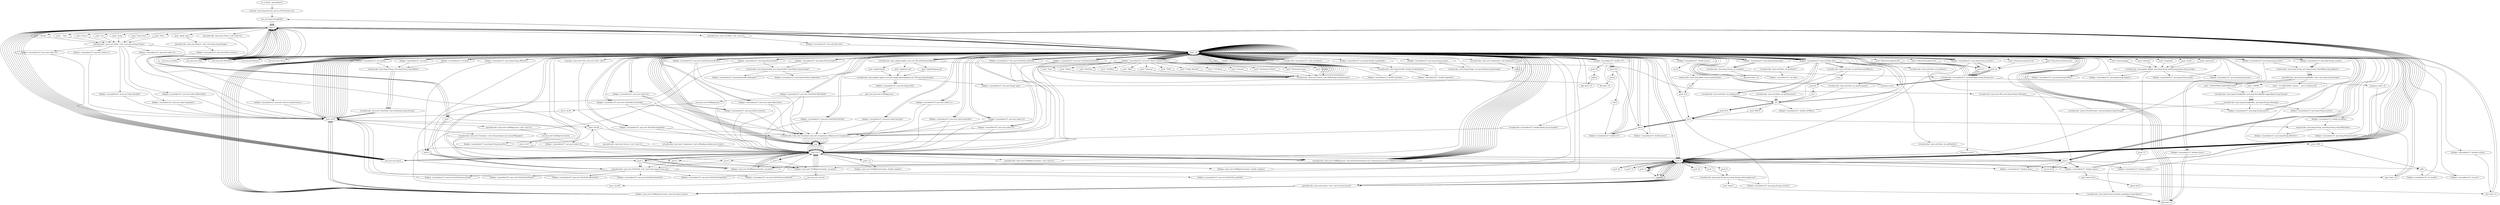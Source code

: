 digraph "" {
    "r0 := @this: moondata127"
    "staticget <java.lang.System: java.io.PrintStream out>"
    "r0 := @this: moondata127"->"staticget <java.lang.System: java.io.PrintStream out>";
    "new java.lang.StringBuffer"
    "staticget <java.lang.System: java.io.PrintStream out>"->"new java.lang.StringBuffer";
    "dup1.r"
    "new java.lang.StringBuffer"->"dup1.r";
    "load.r r0"
    "dup1.r"->"load.r r0";
    "fieldget <moondata127: java.lang.String versStr>"
    "load.r r0"->"fieldget <moondata127: java.lang.String versStr>";
    "staticinvoke <java.lang.String: java.lang.String valueOf(java.lang.Object)>"
    "fieldget <moondata127: java.lang.String versStr>"->"staticinvoke <java.lang.String: java.lang.String valueOf(java.lang.Object)>";
    "specialinvoke <java.lang.StringBuffer: void <init>(java.lang.String)>"
    "staticinvoke <java.lang.String: java.lang.String valueOf(java.lang.Object)>"->"specialinvoke <java.lang.StringBuffer: void <init>(java.lang.String)>";
    "push \"  (c) 2004-2009 J. Giesen  -  www. GeoAstro.de\""
    "specialinvoke <java.lang.StringBuffer: void <init>(java.lang.String)>"->"push \"  (c) 2004-2009 J. Giesen  -  www. GeoAstro.de\"";
    "virtualinvoke <java.lang.StringBuffer: java.lang.StringBuffer append(java.lang.String)>"
    "push \"  (c) 2004-2009 J. Giesen  -  www. GeoAstro.de\""->"virtualinvoke <java.lang.StringBuffer: java.lang.StringBuffer append(java.lang.String)>";
    "virtualinvoke <java.lang.StringBuffer: java.lang.String toString()>"
    "virtualinvoke <java.lang.StringBuffer: java.lang.StringBuffer append(java.lang.String)>"->"virtualinvoke <java.lang.StringBuffer: java.lang.String toString()>";
    "virtualinvoke <java.io.PrintStream: void println(java.lang.String)>"
    "virtualinvoke <java.lang.StringBuffer: java.lang.String toString()>"->"virtualinvoke <java.io.PrintStream: void println(java.lang.String)>";
    "virtualinvoke <java.io.PrintStream: void println(java.lang.String)>"->"load.r r0";
    "load.r r0"->"load.r r0";
    "load.r r0"->"load.r r0";
    "virtualinvoke <java.applet.Applet: java.net.URL getDocumentBase()>"
    "load.r r0"->"virtualinvoke <java.applet.Applet: java.net.URL getDocumentBase()>";
    "push \"applet/bigmap.gif\""
    "virtualinvoke <java.applet.Applet: java.net.URL getDocumentBase()>"->"push \"applet/bigmap.gif\"";
    "virtualinvoke <java.applet.Applet: java.awt.Image getImage(java.net.URL,java.lang.String)>"
    "push \"applet/bigmap.gif\""->"virtualinvoke <java.applet.Applet: java.awt.Image getImage(java.net.URL,java.lang.String)>";
    "fieldput <moondata127: java.awt.Image map>"
    "virtualinvoke <java.applet.Applet: java.awt.Image getImage(java.net.URL,java.lang.String)>"->"fieldput <moondata127: java.awt.Image map>";
    "fieldput <moondata127: java.awt.Image map>"->"load.r r0";
    "push \"horizonimage\""
    "load.r r0"->"push \"horizonimage\"";
    "virtualinvoke <java.applet.Applet: java.lang.String getParameter(java.lang.String)>"
    "push \"horizonimage\""->"virtualinvoke <java.applet.Applet: java.lang.String getParameter(java.lang.String)>";
    "push \"0\""
    "virtualinvoke <java.applet.Applet: java.lang.String getParameter(java.lang.String)>"->"push \"0\"";
    "virtualinvoke <java.lang.String: boolean equals(java.lang.Object)>"
    "push \"0\""->"virtualinvoke <java.lang.String: boolean equals(java.lang.Object)>";
    "ifeq load.r r0"
    "virtualinvoke <java.lang.String: boolean equals(java.lang.Object)>"->"ifeq load.r r0";
    "ifeq load.r r0"->"load.r r0";
    "load.r r0"->"load.r r0";
    "load.r r0"->"load.r r0";
    "load.r r0"->"virtualinvoke <java.applet.Applet: java.net.URL getDocumentBase()>";
    "push \"applet/a0.gif\""
    "virtualinvoke <java.applet.Applet: java.net.URL getDocumentBase()>"->"push \"applet/a0.gif\"";
    "push \"applet/a0.gif\""->"virtualinvoke <java.applet.Applet: java.awt.Image getImage(java.net.URL,java.lang.String)>";
    "fieldput <moondata127: java.awt.Image bild>"
    "virtualinvoke <java.applet.Applet: java.awt.Image getImage(java.net.URL,java.lang.String)>"->"fieldput <moondata127: java.awt.Image bild>";
    "goto new java.awt.GridBagLayout"
    "fieldput <moondata127: java.awt.Image bild>"->"goto new java.awt.GridBagLayout";
    "new java.awt.GridBagLayout"
    "goto new java.awt.GridBagLayout"->"new java.awt.GridBagLayout";
    "store.r $r16"
    "new java.awt.GridBagLayout"->"store.r $r16";
    "load.r $r16"
    "store.r $r16"->"load.r $r16";
    "specialinvoke <java.awt.GridBagLayout: void <init>()>"
    "load.r $r16"->"specialinvoke <java.awt.GridBagLayout: void <init>()>";
    "new java.awt.GridBagConstraints"
    "specialinvoke <java.awt.GridBagLayout: void <init>()>"->"new java.awt.GridBagConstraints";
    "store.r $r17"
    "new java.awt.GridBagConstraints"->"store.r $r17";
    "load.r $r17"
    "store.r $r17"->"load.r $r17";
    "specialinvoke <java.awt.GridBagConstraints: void <init>()>"
    "load.r $r17"->"specialinvoke <java.awt.GridBagConstraints: void <init>()>";
    "specialinvoke <java.awt.GridBagConstraints: void <init>()>"->"load.r r0";
    "load.r r0"->"load.r $r16";
    "virtualinvoke <java.awt.Container: void setLayout(java.awt.LayoutManager)>"
    "load.r $r16"->"virtualinvoke <java.awt.Container: void setLayout(java.awt.LayoutManager)>";
    "virtualinvoke <java.awt.Container: void setLayout(java.awt.LayoutManager)>"->"load.r $r17";
    "push 1.0"
    "load.r $r17"->"push 1.0";
    "fieldput <java.awt.GridBagConstraints: double weightx>"
    "push 1.0"->"fieldput <java.awt.GridBagConstraints: double weightx>";
    "fieldput <java.awt.GridBagConstraints: double weightx>"->"load.r $r17";
    "load.r $r17"->"push 1.0";
    "fieldput <java.awt.GridBagConstraints: double weighty>"
    "push 1.0"->"fieldput <java.awt.GridBagConstraints: double weighty>";
    "fieldput <java.awt.GridBagConstraints: double weighty>"->"load.r r0";
    "load.r r0"->"load.r r0";
    "load.r r0"->"virtualinvoke <java.applet.Applet: java.net.URL getDocumentBase()>";
    "virtualinvoke <java.net.URL: java.lang.String toString()>"
    "virtualinvoke <java.applet.Applet: java.net.URL getDocumentBase()>"->"virtualinvoke <java.net.URL: java.lang.String toString()>";
    "fieldput <moondata127: java.lang.String myStr>"
    "virtualinvoke <java.net.URL: java.lang.String toString()>"->"fieldput <moondata127: java.lang.String myStr>";
    "fieldput <moondata127: java.lang.String myStr>"->"load.r r0";
    "load.r r0"->"new java.lang.StringBuffer";
    "new java.lang.StringBuffer"->"dup1.r";
    "dup1.r"->"load.r r0";
    "fieldget <moondata127: java.lang.String myStr>"
    "load.r r0"->"fieldget <moondata127: java.lang.String myStr>";
    "fieldget <moondata127: java.lang.String myStr>"->"staticinvoke <java.lang.String: java.lang.String valueOf(java.lang.Object)>";
    "staticinvoke <java.lang.String: java.lang.String valueOf(java.lang.Object)>"->"specialinvoke <java.lang.StringBuffer: void <init>(java.lang.String)>";
    "push \"1234567890123456789012345\""
    "specialinvoke <java.lang.StringBuffer: void <init>(java.lang.String)>"->"push \"1234567890123456789012345\"";
    "push \"1234567890123456789012345\""->"virtualinvoke <java.lang.StringBuffer: java.lang.StringBuffer append(java.lang.String)>";
    "virtualinvoke <java.lang.StringBuffer: java.lang.StringBuffer append(java.lang.String)>"->"virtualinvoke <java.lang.StringBuffer: java.lang.String toString()>";
    "virtualinvoke <java.lang.StringBuffer: java.lang.String toString()>"->"fieldput <moondata127: java.lang.String myStr>";
    "fieldput <moondata127: java.lang.String myStr>"->"load.r r0";
    "load.r r0"->"load.r r0";
    "load.r r0"->"fieldget <moondata127: java.lang.String myStr>";
    "push 0"
    "fieldget <moondata127: java.lang.String myStr>"->"push 0";
    "push 27"
    "push 0"->"push 27";
    "virtualinvoke <java.lang.String: java.lang.String substring(int,int)>"
    "push 27"->"virtualinvoke <java.lang.String: java.lang.String substring(int,int)>";
    "fieldput <moondata127: java.lang.String wwwStr>"
    "virtualinvoke <java.lang.String: java.lang.String substring(int,int)>"->"fieldput <moondata127: java.lang.String wwwStr>";
    "fieldput <moondata127: java.lang.String wwwStr>"->"load.r r0";
    "new java.util.Date"
    "load.r r0"->"new java.util.Date";
    "new java.util.Date"->"dup1.r";
    "specialinvoke <java.util.Date: void <init>()>"
    "dup1.r"->"specialinvoke <java.util.Date: void <init>()>";
    "fieldput <moondata127: java.util.Date dat>"
    "specialinvoke <java.util.Date: void <init>()>"->"fieldput <moondata127: java.util.Date dat>";
    "fieldput <moondata127: java.util.Date dat>"->"load.r r0";
    "load.r r0"->"load.r r0";
    "fieldget <moondata127: java.util.Date dat>"
    "load.r r0"->"fieldget <moondata127: java.util.Date dat>";
    "virtualinvoke <java.util.Date: int getDate()>"
    "fieldget <moondata127: java.util.Date dat>"->"virtualinvoke <java.util.Date: int getDate()>";
    "fieldput <moondata127: int date>"
    "virtualinvoke <java.util.Date: int getDate()>"->"fieldput <moondata127: int date>";
    "fieldput <moondata127: int date>"->"load.r r0";
    "load.r r0"->"load.r r0";
    "load.r r0"->"fieldget <moondata127: java.util.Date dat>";
    "virtualinvoke <java.util.Date: int getMonth()>"
    "fieldget <moondata127: java.util.Date dat>"->"virtualinvoke <java.util.Date: int getMonth()>";
    "push 1"
    "virtualinvoke <java.util.Date: int getMonth()>"->"push 1";
    "add.i"
    "push 1"->"add.i";
    "fieldput <moondata127: int month>"
    "add.i"->"fieldput <moondata127: int month>";
    "fieldput <moondata127: int month>"->"load.r r0";
    "load.r r0"->"load.r r0";
    "load.r r0"->"fieldget <moondata127: java.util.Date dat>";
    "virtualinvoke <java.util.Date: int getYear()>"
    "fieldget <moondata127: java.util.Date dat>"->"virtualinvoke <java.util.Date: int getYear()>";
    "push 1900"
    "virtualinvoke <java.util.Date: int getYear()>"->"push 1900";
    "push 1900"->"add.i";
    "fieldput <moondata127: int year>"
    "add.i"->"fieldput <moondata127: int year>";
    "fieldput <moondata127: int year>"->"load.r r0";
    "load.r r0"->"load.r r0";
    "load.r r0"->"fieldget <moondata127: java.util.Date dat>";
    "virtualinvoke <java.util.Date: int getHours()>"
    "fieldget <moondata127: java.util.Date dat>"->"virtualinvoke <java.util.Date: int getHours()>";
    "i2d"
    "virtualinvoke <java.util.Date: int getHours()>"->"i2d";
    "i2d"->"load.r r0";
    "load.r r0"->"fieldget <moondata127: java.util.Date dat>";
    "virtualinvoke <java.util.Date: int getTimezoneOffset()>"
    "fieldget <moondata127: java.util.Date dat>"->"virtualinvoke <java.util.Date: int getTimezoneOffset()>";
    "virtualinvoke <java.util.Date: int getTimezoneOffset()>"->"i2d";
    "push 60.0"
    "i2d"->"push 60.0";
    "div.d"
    "push 60.0"->"div.d";
    "add.d"
    "div.d"->"add.d";
    "add.d"->"load.r r0";
    "load.r r0"->"fieldget <moondata127: java.util.Date dat>";
    "virtualinvoke <java.util.Date: int getMinutes()>"
    "fieldget <moondata127: java.util.Date dat>"->"virtualinvoke <java.util.Date: int getMinutes()>";
    "virtualinvoke <java.util.Date: int getMinutes()>"->"i2d";
    "i2d"->"push 60.0";
    "push 60.0"->"div.d";
    "div.d"->"add.d";
    "add.d"->"load.r r0";
    "load.r r0"->"fieldget <moondata127: java.util.Date dat>";
    "virtualinvoke <java.util.Date: int getSeconds()>"
    "fieldget <moondata127: java.util.Date dat>"->"virtualinvoke <java.util.Date: int getSeconds()>";
    "virtualinvoke <java.util.Date: int getSeconds()>"->"i2d";
    "push 3600.0"
    "i2d"->"push 3600.0";
    "push 3600.0"->"div.d";
    "div.d"->"add.d";
    "fieldput <moondata127: double UT>"
    "add.d"->"fieldput <moondata127: double UT>";
    "fieldput <moondata127: double UT>"->"load.r r0";
    "load.r r0"->"load.r r0";
    "load.r r0"->"fieldget <moondata127: java.util.Date dat>";
    "fieldget <moondata127: java.util.Date dat>"->"virtualinvoke <java.util.Date: int getTimezoneOffset()>";
    "neg.i"
    "virtualinvoke <java.util.Date: int getTimezoneOffset()>"->"neg.i";
    "push 60"
    "neg.i"->"push 60";
    "div.i"
    "push 60"->"div.i";
    "div.i"->"i2d";
    "fieldput <moondata127: double locOffset>"
    "i2d"->"fieldput <moondata127: double locOffset>";
    "fieldput <moondata127: double locOffset>"->"load.r r0";
    "load.r r0"->"load.r r0";
    "fieldget <moondata127: double locOffset>"
    "load.r r0"->"fieldget <moondata127: double locOffset>";
    "staticinvoke <java.lang.String: java.lang.String valueOf(double)>"
    "fieldget <moondata127: double locOffset>"->"staticinvoke <java.lang.String: java.lang.String valueOf(double)>";
    "fieldput <moondata127: java.lang.String offsetStr>"
    "staticinvoke <java.lang.String: java.lang.String valueOf(double)>"->"fieldput <moondata127: java.lang.String offsetStr>";
    "fieldput <moondata127: java.lang.String offsetStr>"->"load.r r0";
    "load.r r0"->"load.r r0";
    "load.r r0"->"fieldget <moondata127: java.util.Date dat>";
    "fieldget <moondata127: java.util.Date dat>"->"virtualinvoke <java.util.Date: int getHours()>";
    "virtualinvoke <java.util.Date: int getHours()>"->"i2d";
    "i2d"->"load.r r0";
    "load.r r0"->"fieldget <moondata127: java.util.Date dat>";
    "fieldget <moondata127: java.util.Date dat>"->"virtualinvoke <java.util.Date: int getMinutes()>";
    "virtualinvoke <java.util.Date: int getMinutes()>"->"i2d";
    "i2d"->"push 60.0";
    "push 60.0"->"div.d";
    "div.d"->"add.d";
    "fieldput <moondata127: double hours>"
    "add.d"->"fieldput <moondata127: double hours>";
    "fieldput <moondata127: double hours>"->"load.r r0";
    "push 10.0"
    "load.r r0"->"push 10.0";
    "push 10.0"->"load.r r0";
    "fieldget <moondata127: double hours>"
    "load.r r0"->"fieldget <moondata127: double hours>";
    "mul.d"
    "fieldget <moondata127: double hours>"->"mul.d";
    "staticinvoke <java.lang.Math: long round(double)>"
    "mul.d"->"staticinvoke <java.lang.Math: long round(double)>";
    "l2d"
    "staticinvoke <java.lang.Math: long round(double)>"->"l2d";
    "l2d"->"push 10.0";
    "push 10.0"->"div.d";
    "div.d"->"staticinvoke <java.lang.String: java.lang.String valueOf(double)>";
    "fieldput <moondata127: java.lang.String hoursStr>"
    "staticinvoke <java.lang.String: java.lang.String valueOf(double)>"->"fieldput <moondata127: java.lang.String hoursStr>";
    "fieldput <moondata127: java.lang.String hoursStr>"->"load.r r0";
    "load.r r0"->"load.r r0";
    "fieldget <moondata127: int date>"
    "load.r r0"->"fieldget <moondata127: int date>";
    "fieldget <moondata127: int date>"->"load.r r0";
    "fieldget <moondata127: int month>"
    "load.r r0"->"fieldget <moondata127: int month>";
    "fieldget <moondata127: int month>"->"load.r r0";
    "fieldget <moondata127: int year>"
    "load.r r0"->"fieldget <moondata127: int year>";
    "fieldget <moondata127: int year>"->"load.r r0";
    "fieldget <moondata127: double UT>"
    "load.r r0"->"fieldget <moondata127: double UT>";
    "virtualinvoke <moondata127: double JD(int,int,int,double)>"
    "fieldget <moondata127: double UT>"->"virtualinvoke <moondata127: double JD(int,int,int,double)>";
    "pop"
    "virtualinvoke <moondata127: double JD(int,int,int,double)>"->"pop";
    "pop"->"load.r r0";
    "load.r r0"->"fieldget <moondata127: double UT>";
    "push 24.0"
    "fieldget <moondata127: double UT>"->"push 24.0";
    "cmpl.d"
    "push 24.0"->"cmpl.d";
    "ifle load.r r0"
    "cmpl.d"->"ifle load.r r0";
    "ifle load.r r0"->"load.r r0";
    "load.r r0"->"load.r r0";
    "load.r r0"->"fieldget <moondata127: double UT>";
    "fieldget <moondata127: double UT>"->"push 24.0";
    "sub.d"
    "push 24.0"->"sub.d";
    "sub.d"->"fieldput <moondata127: double UT>";
    "fieldput <moondata127: double UT>"->"load.r r0";
    "load.r r0"->"fieldget <moondata127: double UT>";
    "push 0.0"
    "fieldget <moondata127: double UT>"->"push 0.0";
    "cmpg.d"
    "push 0.0"->"cmpg.d";
    "ifge load.r r0"
    "cmpg.d"->"ifge load.r r0";
    "ifge load.r r0"->"load.r r0";
    "load.r r0"->"load.r r0";
    "load.r r0"->"fieldget <moondata127: double UT>";
    "fieldget <moondata127: double UT>"->"push 24.0";
    "push 24.0"->"add.d";
    "add.d"->"fieldput <moondata127: double UT>";
    "fieldput <moondata127: double UT>"->"load.r r0";
    "load.r r0"->"load.r r0";
    "push \"latitude\""
    "load.r r0"->"push \"latitude\"";
    "push \"latitude\""->"virtualinvoke <java.applet.Applet: java.lang.String getParameter(java.lang.String)>";
    "fieldput <moondata127: java.lang.String latStr>"
    "virtualinvoke <java.applet.Applet: java.lang.String getParameter(java.lang.String)>"->"fieldput <moondata127: java.lang.String latStr>";
    "fieldput <moondata127: java.lang.String latStr>"->"load.r r0";
    "load.r r0"->"load.r r0";
    "push \"longitude\""
    "load.r r0"->"push \"longitude\"";
    "push \"longitude\""->"virtualinvoke <java.applet.Applet: java.lang.String getParameter(java.lang.String)>";
    "fieldput <moondata127: java.lang.String longStr>"
    "virtualinvoke <java.applet.Applet: java.lang.String getParameter(java.lang.String)>"->"fieldput <moondata127: java.lang.String longStr>";
    "fieldput <moondata127: java.lang.String longStr>"->"load.r r0";
    "load.r r0"->"load.r r0";
    "fieldget <moondata127: java.lang.String latStr>"
    "load.r r0"->"fieldget <moondata127: java.lang.String latStr>";
    "staticinvoke <java.lang.Double: java.lang.Double valueOf(java.lang.String)>"
    "fieldget <moondata127: java.lang.String latStr>"->"staticinvoke <java.lang.Double: java.lang.Double valueOf(java.lang.String)>";
    "fieldput <moondata127: java.lang.Double latDouble>"
    "staticinvoke <java.lang.Double: java.lang.Double valueOf(java.lang.String)>"->"fieldput <moondata127: java.lang.Double latDouble>";
    "fieldput <moondata127: java.lang.Double latDouble>"->"load.r r0";
    "load.r r0"->"load.r r0";
    "fieldget <moondata127: java.lang.Double latDouble>"
    "load.r r0"->"fieldget <moondata127: java.lang.Double latDouble>";
    "virtualinvoke <java.lang.Double: double doubleValue()>"
    "fieldget <moondata127: java.lang.Double latDouble>"->"virtualinvoke <java.lang.Double: double doubleValue()>";
    "fieldput <moondata127: double latitude>"
    "virtualinvoke <java.lang.Double: double doubleValue()>"->"fieldput <moondata127: double latitude>";
    "fieldput <moondata127: double latitude>"->"load.r r0";
    "load.r r0"->"load.r r0";
    "fieldget <moondata127: java.lang.String longStr>"
    "load.r r0"->"fieldget <moondata127: java.lang.String longStr>";
    "fieldget <moondata127: java.lang.String longStr>"->"staticinvoke <java.lang.Double: java.lang.Double valueOf(java.lang.String)>";
    "fieldput <moondata127: java.lang.Double longDouble>"
    "staticinvoke <java.lang.Double: java.lang.Double valueOf(java.lang.String)>"->"fieldput <moondata127: java.lang.Double longDouble>";
    "fieldput <moondata127: java.lang.Double longDouble>"->"load.r r0";
    "load.r r0"->"load.r r0";
    "fieldget <moondata127: java.lang.Double longDouble>"
    "load.r r0"->"fieldget <moondata127: java.lang.Double longDouble>";
    "fieldget <moondata127: java.lang.Double longDouble>"->"virtualinvoke <java.lang.Double: double doubleValue()>";
    "fieldput <moondata127: double longitude>"
    "virtualinvoke <java.lang.Double: double doubleValue()>"->"fieldput <moondata127: double longitude>";
    "fieldput <moondata127: double longitude>"->"load.r r0";
    "staticget <java.awt.Color: java.awt.Color white>"
    "load.r r0"->"staticget <java.awt.Color: java.awt.Color white>";
    "virtualinvoke <java.awt.Component: void setBackground(java.awt.Color)>"
    "staticget <java.awt.Color: java.awt.Color white>"->"virtualinvoke <java.awt.Component: void setBackground(java.awt.Color)>";
    "virtualinvoke <java.awt.Component: void setBackground(java.awt.Color)>"->"load.r $r17";
    "new java.awt.Insets"
    "load.r $r17"->"new java.awt.Insets";
    "new java.awt.Insets"->"dup1.r";
    "dup1.r"->"push 0";
    "push 20"
    "push 0"->"push 20";
    "push 20"->"push 0";
    "push 0"->"push 0";
    "specialinvoke <java.awt.Insets: void <init>(int,int,int,int)>"
    "push 0"->"specialinvoke <java.awt.Insets: void <init>(int,int,int,int)>";
    "fieldput <java.awt.GridBagConstraints: java.awt.Insets insets>"
    "specialinvoke <java.awt.Insets: void <init>(int,int,int,int)>"->"fieldput <java.awt.GridBagConstraints: java.awt.Insets insets>";
    "fieldput <java.awt.GridBagConstraints: java.awt.Insets insets>"->"load.r r0";
    "new java.awt.Label"
    "load.r r0"->"new java.awt.Label";
    "new java.awt.Label"->"dup1.r";
    "push \"Lat.\""
    "dup1.r"->"push \"Lat.\"";
    "specialinvoke <java.awt.Label: void <init>(java.lang.String)>"
    "push \"Lat.\""->"specialinvoke <java.awt.Label: void <init>(java.lang.String)>";
    "fieldput <moondata127: java.awt.Label latLabel>"
    "specialinvoke <java.awt.Label: void <init>(java.lang.String)>"->"fieldput <moondata127: java.awt.Label latLabel>";
    "fieldput <moondata127: java.awt.Label latLabel>"->"load.r $r16";
    "load.r $r16"->"load.r r0";
    "fieldget <moondata127: java.awt.Label latLabel>"
    "load.r r0"->"fieldget <moondata127: java.awt.Label latLabel>";
    "fieldget <moondata127: java.awt.Label latLabel>"->"load.r $r17";
    "virtualinvoke <java.awt.GridBagLayout: void setConstraints(java.awt.Component,java.awt.GridBagConstraints)>"
    "load.r $r17"->"virtualinvoke <java.awt.GridBagLayout: void setConstraints(java.awt.Component,java.awt.GridBagConstraints)>";
    "virtualinvoke <java.awt.GridBagLayout: void setConstraints(java.awt.Component,java.awt.GridBagConstraints)>"->"load.r r0";
    "load.r r0"->"load.r r0";
    "load.r r0"->"fieldget <moondata127: java.awt.Label latLabel>";
    "virtualinvoke <java.awt.Container: java.awt.Component add(java.awt.Component)>"
    "fieldget <moondata127: java.awt.Label latLabel>"->"virtualinvoke <java.awt.Container: java.awt.Component add(java.awt.Component)>";
    "virtualinvoke <java.awt.Container: java.awt.Component add(java.awt.Component)>"->"pop";
    "pop"->"load.r $r17";
    "load.r $r17"->"new java.awt.Insets";
    "new java.awt.Insets"->"dup1.r";
    "dup1.r"->"push 0";
    "push 0"->"push 0";
    "push 0"->"push 0";
    "push 0"->"push 0";
    "push 0"->"specialinvoke <java.awt.Insets: void <init>(int,int,int,int)>";
    "specialinvoke <java.awt.Insets: void <init>(int,int,int,int)>"->"fieldput <java.awt.GridBagConstraints: java.awt.Insets insets>";
    "fieldput <java.awt.GridBagConstraints: java.awt.Insets insets>"->"load.r r0";
    "load.r r0"->"new java.awt.Label";
    "new java.awt.Label"->"dup1.r";
    "push \"Long.\""
    "dup1.r"->"push \"Long.\"";
    "push \"Long.\""->"specialinvoke <java.awt.Label: void <init>(java.lang.String)>";
    "fieldput <moondata127: java.awt.Label longLabel>"
    "specialinvoke <java.awt.Label: void <init>(java.lang.String)>"->"fieldput <moondata127: java.awt.Label longLabel>";
    "fieldput <moondata127: java.awt.Label longLabel>"->"load.r $r16";
    "load.r $r16"->"load.r r0";
    "fieldget <moondata127: java.awt.Label longLabel>"
    "load.r r0"->"fieldget <moondata127: java.awt.Label longLabel>";
    "fieldget <moondata127: java.awt.Label longLabel>"->"load.r $r17";
    "load.r $r17"->"virtualinvoke <java.awt.GridBagLayout: void setConstraints(java.awt.Component,java.awt.GridBagConstraints)>";
    "virtualinvoke <java.awt.GridBagLayout: void setConstraints(java.awt.Component,java.awt.GridBagConstraints)>"->"load.r r0";
    "load.r r0"->"load.r r0";
    "load.r r0"->"fieldget <moondata127: java.awt.Label longLabel>";
    "fieldget <moondata127: java.awt.Label longLabel>"->"virtualinvoke <java.awt.Container: java.awt.Component add(java.awt.Component)>";
    "virtualinvoke <java.awt.Container: java.awt.Component add(java.awt.Component)>"->"pop";
    "pop"->"load.r r0";
    "load.r r0"->"new java.awt.Label";
    "new java.awt.Label"->"dup1.r";
    "push \"Time Zone\""
    "dup1.r"->"push \"Time Zone\"";
    "push \"Time Zone\""->"specialinvoke <java.awt.Label: void <init>(java.lang.String)>";
    "fieldput <moondata127: java.awt.Label offsetLabel>"
    "specialinvoke <java.awt.Label: void <init>(java.lang.String)>"->"fieldput <moondata127: java.awt.Label offsetLabel>";
    "fieldput <moondata127: java.awt.Label offsetLabel>"->"load.r $r16";
    "load.r $r16"->"load.r r0";
    "fieldget <moondata127: java.awt.Label offsetLabel>"
    "load.r r0"->"fieldget <moondata127: java.awt.Label offsetLabel>";
    "fieldget <moondata127: java.awt.Label offsetLabel>"->"load.r $r17";
    "load.r $r17"->"virtualinvoke <java.awt.GridBagLayout: void setConstraints(java.awt.Component,java.awt.GridBagConstraints)>";
    "virtualinvoke <java.awt.GridBagLayout: void setConstraints(java.awt.Component,java.awt.GridBagConstraints)>"->"load.r r0";
    "load.r r0"->"load.r r0";
    "load.r r0"->"fieldget <moondata127: java.awt.Label offsetLabel>";
    "fieldget <moondata127: java.awt.Label offsetLabel>"->"virtualinvoke <java.awt.Container: java.awt.Component add(java.awt.Component)>";
    "virtualinvoke <java.awt.Container: java.awt.Component add(java.awt.Component)>"->"pop";
    "pop"->"load.r $r17";
    "load.r $r17"->"push 1";
    "fieldput <java.awt.GridBagConstraints: int gridy>"
    "push 1"->"fieldput <java.awt.GridBagConstraints: int gridy>";
    "fieldput <java.awt.GridBagConstraints: int gridy>"->"load.r $r17";
    "load.r $r17"->"new java.awt.Insets";
    "new java.awt.Insets"->"dup1.r";
    "dup1.r"->"push 0";
    "push 10"
    "push 0"->"push 10";
    "push 10"->"push 10";
    "push 10"->"push 0";
    "push 0"->"specialinvoke <java.awt.Insets: void <init>(int,int,int,int)>";
    "specialinvoke <java.awt.Insets: void <init>(int,int,int,int)>"->"fieldput <java.awt.GridBagConstraints: java.awt.Insets insets>";
    "fieldput <java.awt.GridBagConstraints: java.awt.Insets insets>"->"load.r r0";
    "new java.awt.TextField"
    "load.r r0"->"new java.awt.TextField";
    "new java.awt.TextField"->"dup1.r";
    "dup1.r"->"load.r r0";
    "load.r r0"->"fieldget <moondata127: java.lang.String latStr>";
    "push 6"
    "fieldget <moondata127: java.lang.String latStr>"->"push 6";
    "specialinvoke <java.awt.TextField: void <init>(java.lang.String,int)>"
    "push 6"->"specialinvoke <java.awt.TextField: void <init>(java.lang.String,int)>";
    "fieldput <moondata127: java.awt.TextField latField>"
    "specialinvoke <java.awt.TextField: void <init>(java.lang.String,int)>"->"fieldput <moondata127: java.awt.TextField latField>";
    "fieldput <moondata127: java.awt.TextField latField>"->"load.r $r16";
    "load.r $r16"->"load.r r0";
    "fieldget <moondata127: java.awt.TextField latField>"
    "load.r r0"->"fieldget <moondata127: java.awt.TextField latField>";
    "fieldget <moondata127: java.awt.TextField latField>"->"load.r $r17";
    "load.r $r17"->"virtualinvoke <java.awt.GridBagLayout: void setConstraints(java.awt.Component,java.awt.GridBagConstraints)>";
    "virtualinvoke <java.awt.GridBagLayout: void setConstraints(java.awt.Component,java.awt.GridBagConstraints)>"->"load.r r0";
    "load.r r0"->"load.r r0";
    "load.r r0"->"fieldget <moondata127: java.awt.TextField latField>";
    "fieldget <moondata127: java.awt.TextField latField>"->"virtualinvoke <java.awt.Container: java.awt.Component add(java.awt.Component)>";
    "virtualinvoke <java.awt.Container: java.awt.Component add(java.awt.Component)>"->"pop";
    "pop"->"load.r r0";
    "load.r r0"->"new java.awt.TextField";
    "new java.awt.TextField"->"dup1.r";
    "dup1.r"->"load.r r0";
    "load.r r0"->"fieldget <moondata127: java.lang.String longStr>";
    "fieldget <moondata127: java.lang.String longStr>"->"push 6";
    "push 6"->"specialinvoke <java.awt.TextField: void <init>(java.lang.String,int)>";
    "fieldput <moondata127: java.awt.TextField longField>"
    "specialinvoke <java.awt.TextField: void <init>(java.lang.String,int)>"->"fieldput <moondata127: java.awt.TextField longField>";
    "fieldput <moondata127: java.awt.TextField longField>"->"load.r $r17";
    "load.r $r17"->"new java.awt.Insets";
    "new java.awt.Insets"->"dup1.r";
    "dup1.r"->"push 0";
    "push 0"->"push 10";
    "push 10"->"push 10";
    "push 10"->"push 0";
    "push 0"->"specialinvoke <java.awt.Insets: void <init>(int,int,int,int)>";
    "specialinvoke <java.awt.Insets: void <init>(int,int,int,int)>"->"fieldput <java.awt.GridBagConstraints: java.awt.Insets insets>";
    "fieldput <java.awt.GridBagConstraints: java.awt.Insets insets>"->"load.r $r16";
    "load.r $r16"->"load.r r0";
    "fieldget <moondata127: java.awt.TextField longField>"
    "load.r r0"->"fieldget <moondata127: java.awt.TextField longField>";
    "fieldget <moondata127: java.awt.TextField longField>"->"load.r $r17";
    "load.r $r17"->"virtualinvoke <java.awt.GridBagLayout: void setConstraints(java.awt.Component,java.awt.GridBagConstraints)>";
    "virtualinvoke <java.awt.GridBagLayout: void setConstraints(java.awt.Component,java.awt.GridBagConstraints)>"->"load.r r0";
    "load.r r0"->"load.r r0";
    "load.r r0"->"fieldget <moondata127: java.awt.TextField longField>";
    "fieldget <moondata127: java.awt.TextField longField>"->"virtualinvoke <java.awt.Container: java.awt.Component add(java.awt.Component)>";
    "virtualinvoke <java.awt.Container: java.awt.Component add(java.awt.Component)>"->"pop";
    "pop"->"load.r r0";
    "load.r r0"->"new java.awt.TextField";
    "new java.awt.TextField"->"dup1.r";
    "dup1.r"->"load.r r0";
    "fieldget <moondata127: java.lang.String offsetStr>"
    "load.r r0"->"fieldget <moondata127: java.lang.String offsetStr>";
    "fieldget <moondata127: java.lang.String offsetStr>"->"push 6";
    "push 6"->"specialinvoke <java.awt.TextField: void <init>(java.lang.String,int)>";
    "fieldput <moondata127: java.awt.TextField offsetField>"
    "specialinvoke <java.awt.TextField: void <init>(java.lang.String,int)>"->"fieldput <moondata127: java.awt.TextField offsetField>";
    "fieldput <moondata127: java.awt.TextField offsetField>"->"load.r $r16";
    "load.r $r16"->"load.r r0";
    "fieldget <moondata127: java.awt.TextField offsetField>"
    "load.r r0"->"fieldget <moondata127: java.awt.TextField offsetField>";
    "fieldget <moondata127: java.awt.TextField offsetField>"->"load.r $r17";
    "load.r $r17"->"virtualinvoke <java.awt.GridBagLayout: void setConstraints(java.awt.Component,java.awt.GridBagConstraints)>";
    "virtualinvoke <java.awt.GridBagLayout: void setConstraints(java.awt.Component,java.awt.GridBagConstraints)>"->"load.r r0";
    "load.r r0"->"load.r r0";
    "load.r r0"->"fieldget <moondata127: java.awt.TextField offsetField>";
    "fieldget <moondata127: java.awt.TextField offsetField>"->"virtualinvoke <java.awt.Container: java.awt.Component add(java.awt.Component)>";
    "virtualinvoke <java.awt.Container: java.awt.Component add(java.awt.Component)>"->"pop";
    "pop"->"load.r $r17";
    "push 2"
    "load.r $r17"->"push 2";
    "push 2"->"fieldput <java.awt.GridBagConstraints: int gridy>";
    "fieldput <java.awt.GridBagConstraints: int gridy>"->"load.r $r17";
    "load.r $r17"->"new java.awt.Insets";
    "new java.awt.Insets"->"dup1.r";
    "dup1.r"->"push 0";
    "push 0"->"push 20";
    "push 20"->"push 0";
    "push 0"->"push 0";
    "push 0"->"specialinvoke <java.awt.Insets: void <init>(int,int,int,int)>";
    "specialinvoke <java.awt.Insets: void <init>(int,int,int,int)>"->"fieldput <java.awt.GridBagConstraints: java.awt.Insets insets>";
    "fieldput <java.awt.GridBagConstraints: java.awt.Insets insets>"->"load.r r0";
    "load.r r0"->"new java.awt.Label";
    "new java.awt.Label"->"dup1.r";
    "push \"Date  \""
    "dup1.r"->"push \"Date  \"";
    "push \"Date  \""->"specialinvoke <java.awt.Label: void <init>(java.lang.String)>";
    "fieldput <moondata127: java.awt.Label L1>"
    "specialinvoke <java.awt.Label: void <init>(java.lang.String)>"->"fieldput <moondata127: java.awt.Label L1>";
    "fieldput <moondata127: java.awt.Label L1>"->"load.r $r16";
    "load.r $r16"->"load.r r0";
    "fieldget <moondata127: java.awt.Label L1>"
    "load.r r0"->"fieldget <moondata127: java.awt.Label L1>";
    "fieldget <moondata127: java.awt.Label L1>"->"load.r $r17";
    "load.r $r17"->"virtualinvoke <java.awt.GridBagLayout: void setConstraints(java.awt.Component,java.awt.GridBagConstraints)>";
    "virtualinvoke <java.awt.GridBagLayout: void setConstraints(java.awt.Component,java.awt.GridBagConstraints)>"->"load.r r0";
    "load.r r0"->"load.r r0";
    "load.r r0"->"fieldget <moondata127: java.awt.Label L1>";
    "fieldget <moondata127: java.awt.Label L1>"->"virtualinvoke <java.awt.Container: java.awt.Component add(java.awt.Component)>";
    "virtualinvoke <java.awt.Container: java.awt.Component add(java.awt.Component)>"->"pop";
    "pop"->"load.r $r17";
    "load.r $r17"->"new java.awt.Insets";
    "new java.awt.Insets"->"dup1.r";
    "dup1.r"->"push 0";
    "push 0"->"push 0";
    "push 0"->"push 0";
    "push 0"->"push 0";
    "push 0"->"specialinvoke <java.awt.Insets: void <init>(int,int,int,int)>";
    "specialinvoke <java.awt.Insets: void <init>(int,int,int,int)>"->"fieldput <java.awt.GridBagConstraints: java.awt.Insets insets>";
    "fieldput <java.awt.GridBagConstraints: java.awt.Insets insets>"->"load.r r0";
    "load.r r0"->"new java.awt.Label";
    "new java.awt.Label"->"dup1.r";
    "push \"  Month  \""
    "dup1.r"->"push \"  Month  \"";
    "push \"  Month  \""->"specialinvoke <java.awt.Label: void <init>(java.lang.String)>";
    "fieldput <moondata127: java.awt.Label L2>"
    "specialinvoke <java.awt.Label: void <init>(java.lang.String)>"->"fieldput <moondata127: java.awt.Label L2>";
    "fieldput <moondata127: java.awt.Label L2>"->"load.r $r16";
    "load.r $r16"->"load.r r0";
    "fieldget <moondata127: java.awt.Label L2>"
    "load.r r0"->"fieldget <moondata127: java.awt.Label L2>";
    "fieldget <moondata127: java.awt.Label L2>"->"load.r $r17";
    "load.r $r17"->"virtualinvoke <java.awt.GridBagLayout: void setConstraints(java.awt.Component,java.awt.GridBagConstraints)>";
    "virtualinvoke <java.awt.GridBagLayout: void setConstraints(java.awt.Component,java.awt.GridBagConstraints)>"->"load.r r0";
    "load.r r0"->"load.r r0";
    "load.r r0"->"fieldget <moondata127: java.awt.Label L2>";
    "fieldget <moondata127: java.awt.Label L2>"->"virtualinvoke <java.awt.Container: java.awt.Component add(java.awt.Component)>";
    "virtualinvoke <java.awt.Container: java.awt.Component add(java.awt.Component)>"->"pop";
    "pop"->"load.r r0";
    "load.r r0"->"new java.awt.Label";
    "new java.awt.Label"->"dup1.r";
    "push \"   Year  \""
    "dup1.r"->"push \"   Year  \"";
    "push \"   Year  \""->"specialinvoke <java.awt.Label: void <init>(java.lang.String)>";
    "fieldput <moondata127: java.awt.Label L3>"
    "specialinvoke <java.awt.Label: void <init>(java.lang.String)>"->"fieldput <moondata127: java.awt.Label L3>";
    "fieldput <moondata127: java.awt.Label L3>"->"load.r $r16";
    "load.r $r16"->"load.r r0";
    "fieldget <moondata127: java.awt.Label L3>"
    "load.r r0"->"fieldget <moondata127: java.awt.Label L3>";
    "fieldget <moondata127: java.awt.Label L3>"->"load.r $r17";
    "load.r $r17"->"virtualinvoke <java.awt.GridBagLayout: void setConstraints(java.awt.Component,java.awt.GridBagConstraints)>";
    "virtualinvoke <java.awt.GridBagLayout: void setConstraints(java.awt.Component,java.awt.GridBagConstraints)>"->"load.r r0";
    "load.r r0"->"load.r r0";
    "load.r r0"->"fieldget <moondata127: java.awt.Label L3>";
    "fieldget <moondata127: java.awt.Label L3>"->"virtualinvoke <java.awt.Container: java.awt.Component add(java.awt.Component)>";
    "virtualinvoke <java.awt.Container: java.awt.Component add(java.awt.Component)>"->"pop";
    "pop"->"load.r r0";
    "load.r r0"->"new java.awt.Label";
    "new java.awt.Label"->"dup1.r";
    "push \"Hours\""
    "dup1.r"->"push \"Hours\"";
    "push \"Hours\""->"specialinvoke <java.awt.Label: void <init>(java.lang.String)>";
    "fieldput <moondata127: java.awt.Label L4>"
    "specialinvoke <java.awt.Label: void <init>(java.lang.String)>"->"fieldput <moondata127: java.awt.Label L4>";
    "fieldput <moondata127: java.awt.Label L4>"->"load.r $r17";
    "load.r $r17"->"new java.awt.Insets";
    "new java.awt.Insets"->"dup1.r";
    "dup1.r"->"push 0";
    "push 0"->"push 0";
    "push 0"->"push 0";
    "push 0"->"push 20";
    "push 20"->"specialinvoke <java.awt.Insets: void <init>(int,int,int,int)>";
    "specialinvoke <java.awt.Insets: void <init>(int,int,int,int)>"->"fieldput <java.awt.GridBagConstraints: java.awt.Insets insets>";
    "fieldput <java.awt.GridBagConstraints: java.awt.Insets insets>"->"load.r $r16";
    "load.r $r16"->"load.r r0";
    "fieldget <moondata127: java.awt.Label L4>"
    "load.r r0"->"fieldget <moondata127: java.awt.Label L4>";
    "fieldget <moondata127: java.awt.Label L4>"->"load.r $r17";
    "load.r $r17"->"virtualinvoke <java.awt.GridBagLayout: void setConstraints(java.awt.Component,java.awt.GridBagConstraints)>";
    "virtualinvoke <java.awt.GridBagLayout: void setConstraints(java.awt.Component,java.awt.GridBagConstraints)>"->"load.r r0";
    "load.r r0"->"load.r r0";
    "load.r r0"->"fieldget <moondata127: java.awt.Label L4>";
    "fieldget <moondata127: java.awt.Label L4>"->"virtualinvoke <java.awt.Container: java.awt.Component add(java.awt.Component)>";
    "virtualinvoke <java.awt.Container: java.awt.Component add(java.awt.Component)>"->"pop";
    "pop"->"load.r $r17";
    "push 3"
    "load.r $r17"->"push 3";
    "push 3"->"fieldput <java.awt.GridBagConstraints: int gridy>";
    "fieldput <java.awt.GridBagConstraints: int gridy>"->"load.r $r17";
    "load.r $r17"->"push 0";
    "fieldput <java.awt.GridBagConstraints: int gridx>"
    "push 0"->"fieldput <java.awt.GridBagConstraints: int gridx>";
    "fieldput <java.awt.GridBagConstraints: int gridx>"->"load.r $r17";
    "load.r $r17"->"new java.awt.Insets";
    "new java.awt.Insets"->"dup1.r";
    "dup1.r"->"push 0";
    "push 0"->"push 0";
    "push 0"->"push 10";
    "push 10"->"push 0";
    "push 0"->"specialinvoke <java.awt.Insets: void <init>(int,int,int,int)>";
    "specialinvoke <java.awt.Insets: void <init>(int,int,int,int)>"->"fieldput <java.awt.GridBagConstraints: java.awt.Insets insets>";
    "fieldput <java.awt.GridBagConstraints: java.awt.Insets insets>"->"load.r r0";
    "load.r r0"->"new java.awt.TextField";
    "new java.awt.TextField"->"dup1.r";
    "push \"\""
    "dup1.r"->"push \"\"";
    "push \"\""->"push 2";
    "push 2"->"specialinvoke <java.awt.TextField: void <init>(java.lang.String,int)>";
    "fieldput <moondata127: java.awt.TextField dateField>"
    "specialinvoke <java.awt.TextField: void <init>(java.lang.String,int)>"->"fieldput <moondata127: java.awt.TextField dateField>";
    "fieldput <moondata127: java.awt.TextField dateField>"->"load.r r0";
    "fieldget <moondata127: java.awt.TextField dateField>"
    "load.r r0"->"fieldget <moondata127: java.awt.TextField dateField>";
    "fieldget <moondata127: java.awt.TextField dateField>"->"load.r r0";
    "load.r r0"->"fieldget <moondata127: int date>";
    "staticinvoke <java.lang.String: java.lang.String valueOf(int)>"
    "fieldget <moondata127: int date>"->"staticinvoke <java.lang.String: java.lang.String valueOf(int)>";
    "virtualinvoke <java.awt.TextField: void setText(java.lang.String)>"
    "staticinvoke <java.lang.String: java.lang.String valueOf(int)>"->"virtualinvoke <java.awt.TextField: void setText(java.lang.String)>";
    "virtualinvoke <java.awt.TextField: void setText(java.lang.String)>"->"load.r $r16";
    "load.r $r16"->"load.r r0";
    "load.r r0"->"fieldget <moondata127: java.awt.TextField dateField>";
    "fieldget <moondata127: java.awt.TextField dateField>"->"load.r $r17";
    "load.r $r17"->"virtualinvoke <java.awt.GridBagLayout: void setConstraints(java.awt.Component,java.awt.GridBagConstraints)>";
    "virtualinvoke <java.awt.GridBagLayout: void setConstraints(java.awt.Component,java.awt.GridBagConstraints)>"->"load.r r0";
    "load.r r0"->"load.r r0";
    "load.r r0"->"fieldget <moondata127: java.awt.TextField dateField>";
    "fieldget <moondata127: java.awt.TextField dateField>"->"virtualinvoke <java.awt.Container: java.awt.Component add(java.awt.Component)>";
    "virtualinvoke <java.awt.Container: java.awt.Component add(java.awt.Component)>"->"pop";
    "pop"->"load.r $r17";
    "load.r $r17"->"push 1";
    "push 1"->"fieldput <java.awt.GridBagConstraints: int gridx>";
    "fieldput <java.awt.GridBagConstraints: int gridx>"->"load.r r0";
    "load.r r0"->"new java.awt.TextField";
    "new java.awt.TextField"->"dup1.r";
    "dup1.r"->"push \"\"";
    "push \"\""->"push 2";
    "push 2"->"specialinvoke <java.awt.TextField: void <init>(java.lang.String,int)>";
    "fieldput <moondata127: java.awt.TextField monthField>"
    "specialinvoke <java.awt.TextField: void <init>(java.lang.String,int)>"->"fieldput <moondata127: java.awt.TextField monthField>";
    "fieldput <moondata127: java.awt.TextField monthField>"->"load.r r0";
    "fieldget <moondata127: java.awt.TextField monthField>"
    "load.r r0"->"fieldget <moondata127: java.awt.TextField monthField>";
    "fieldget <moondata127: java.awt.TextField monthField>"->"load.r r0";
    "load.r r0"->"fieldget <moondata127: int month>";
    "fieldget <moondata127: int month>"->"staticinvoke <java.lang.String: java.lang.String valueOf(int)>";
    "staticinvoke <java.lang.String: java.lang.String valueOf(int)>"->"virtualinvoke <java.awt.TextField: void setText(java.lang.String)>";
    "virtualinvoke <java.awt.TextField: void setText(java.lang.String)>"->"load.r $r16";
    "load.r $r16"->"load.r r0";
    "load.r r0"->"fieldget <moondata127: java.awt.TextField monthField>";
    "fieldget <moondata127: java.awt.TextField monthField>"->"load.r $r17";
    "load.r $r17"->"virtualinvoke <java.awt.GridBagLayout: void setConstraints(java.awt.Component,java.awt.GridBagConstraints)>";
    "virtualinvoke <java.awt.GridBagLayout: void setConstraints(java.awt.Component,java.awt.GridBagConstraints)>"->"load.r r0";
    "load.r r0"->"load.r r0";
    "load.r r0"->"fieldget <moondata127: java.awt.TextField monthField>";
    "fieldget <moondata127: java.awt.TextField monthField>"->"virtualinvoke <java.awt.Container: java.awt.Component add(java.awt.Component)>";
    "virtualinvoke <java.awt.Container: java.awt.Component add(java.awt.Component)>"->"pop";
    "pop"->"load.r $r17";
    "load.r $r17"->"push 2";
    "push 2"->"fieldput <java.awt.GridBagConstraints: int gridx>";
    "fieldput <java.awt.GridBagConstraints: int gridx>"->"load.r r0";
    "load.r r0"->"new java.awt.TextField";
    "new java.awt.TextField"->"dup1.r";
    "dup1.r"->"push \"\"";
    "push 4"
    "push \"\""->"push 4";
    "push 4"->"specialinvoke <java.awt.TextField: void <init>(java.lang.String,int)>";
    "fieldput <moondata127: java.awt.TextField yearField>"
    "specialinvoke <java.awt.TextField: void <init>(java.lang.String,int)>"->"fieldput <moondata127: java.awt.TextField yearField>";
    "fieldput <moondata127: java.awt.TextField yearField>"->"load.r r0";
    "fieldget <moondata127: java.awt.TextField yearField>"
    "load.r r0"->"fieldget <moondata127: java.awt.TextField yearField>";
    "fieldget <moondata127: java.awt.TextField yearField>"->"load.r r0";
    "load.r r0"->"fieldget <moondata127: int year>";
    "fieldget <moondata127: int year>"->"staticinvoke <java.lang.String: java.lang.String valueOf(int)>";
    "staticinvoke <java.lang.String: java.lang.String valueOf(int)>"->"virtualinvoke <java.awt.TextField: void setText(java.lang.String)>";
    "virtualinvoke <java.awt.TextField: void setText(java.lang.String)>"->"load.r $r16";
    "load.r $r16"->"load.r r0";
    "load.r r0"->"fieldget <moondata127: java.awt.TextField yearField>";
    "fieldget <moondata127: java.awt.TextField yearField>"->"load.r $r17";
    "load.r $r17"->"virtualinvoke <java.awt.GridBagLayout: void setConstraints(java.awt.Component,java.awt.GridBagConstraints)>";
    "virtualinvoke <java.awt.GridBagLayout: void setConstraints(java.awt.Component,java.awt.GridBagConstraints)>"->"load.r r0";
    "load.r r0"->"load.r r0";
    "load.r r0"->"fieldget <moondata127: java.awt.TextField yearField>";
    "fieldget <moondata127: java.awt.TextField yearField>"->"virtualinvoke <java.awt.Container: java.awt.Component add(java.awt.Component)>";
    "virtualinvoke <java.awt.Container: java.awt.Component add(java.awt.Component)>"->"pop";
    "pop"->"load.r $r17";
    "load.r $r17"->"push 3";
    "push 3"->"fieldput <java.awt.GridBagConstraints: int gridx>";
    "fieldput <java.awt.GridBagConstraints: int gridx>"->"load.r $r17";
    "load.r $r17"->"new java.awt.Insets";
    "new java.awt.Insets"->"dup1.r";
    "dup1.r"->"push 0";
    "push 0"->"push 0";
    "push 0"->"push 10";
    "push 10"->"push 20";
    "push 20"->"specialinvoke <java.awt.Insets: void <init>(int,int,int,int)>";
    "specialinvoke <java.awt.Insets: void <init>(int,int,int,int)>"->"fieldput <java.awt.GridBagConstraints: java.awt.Insets insets>";
    "fieldput <java.awt.GridBagConstraints: java.awt.Insets insets>"->"load.r r0";
    "load.r r0"->"new java.awt.TextField";
    "new java.awt.TextField"->"dup1.r";
    "dup1.r"->"load.r r0";
    "fieldget <moondata127: java.lang.String hoursStr>"
    "load.r r0"->"fieldget <moondata127: java.lang.String hoursStr>";
    "push 5"
    "fieldget <moondata127: java.lang.String hoursStr>"->"push 5";
    "push 5"->"specialinvoke <java.awt.TextField: void <init>(java.lang.String,int)>";
    "fieldput <moondata127: java.awt.TextField hoursField>"
    "specialinvoke <java.awt.TextField: void <init>(java.lang.String,int)>"->"fieldput <moondata127: java.awt.TextField hoursField>";
    "fieldput <moondata127: java.awt.TextField hoursField>"->"load.r $r16";
    "load.r $r16"->"load.r r0";
    "fieldget <moondata127: java.awt.TextField hoursField>"
    "load.r r0"->"fieldget <moondata127: java.awt.TextField hoursField>";
    "fieldget <moondata127: java.awt.TextField hoursField>"->"load.r $r17";
    "load.r $r17"->"virtualinvoke <java.awt.GridBagLayout: void setConstraints(java.awt.Component,java.awt.GridBagConstraints)>";
    "virtualinvoke <java.awt.GridBagLayout: void setConstraints(java.awt.Component,java.awt.GridBagConstraints)>"->"load.r r0";
    "load.r r0"->"load.r r0";
    "load.r r0"->"fieldget <moondata127: java.awt.TextField hoursField>";
    "fieldget <moondata127: java.awt.TextField hoursField>"->"virtualinvoke <java.awt.Container: java.awt.Component add(java.awt.Component)>";
    "virtualinvoke <java.awt.Container: java.awt.Component add(java.awt.Component)>"->"pop";
    "pop"->"load.r $r17";
    "load.r $r17"->"push 1";
    "push 1"->"fieldput <java.awt.GridBagConstraints: int gridx>";
    "fieldput <java.awt.GridBagConstraints: int gridx>"->"load.r $r17";
    "load.r $r17"->"push 4";
    "push 4"->"fieldput <java.awt.GridBagConstraints: int gridy>";
    "fieldput <java.awt.GridBagConstraints: int gridy>"->"load.r $r17";
    "load.r $r17"->"new java.awt.Insets";
    "new java.awt.Insets"->"dup1.r";
    "dup1.r"->"push 0";
    "push 0"->"push 0";
    "push 45"
    "push 0"->"push 45";
    "push 45"->"push 0";
    "push 0"->"specialinvoke <java.awt.Insets: void <init>(int,int,int,int)>";
    "specialinvoke <java.awt.Insets: void <init>(int,int,int,int)>"->"fieldput <java.awt.GridBagConstraints: java.awt.Insets insets>";
    "fieldput <java.awt.GridBagConstraints: java.awt.Insets insets>"->"load.r r0";
    "new java.awt.Button"
    "load.r r0"->"new java.awt.Button";
    "new java.awt.Button"->"dup1.r";
    "push \"apply input\""
    "dup1.r"->"push \"apply input\"";
    "specialinvoke <java.awt.Button: void <init>(java.lang.String)>"
    "push \"apply input\""->"specialinvoke <java.awt.Button: void <init>(java.lang.String)>";
    "fieldput <moondata127: java.awt.Button button>"
    "specialinvoke <java.awt.Button: void <init>(java.lang.String)>"->"fieldput <moondata127: java.awt.Button button>";
    "fieldput <moondata127: java.awt.Button button>"->"load.r $r16";
    "load.r $r16"->"load.r r0";
    "fieldget <moondata127: java.awt.Button button>"
    "load.r r0"->"fieldget <moondata127: java.awt.Button button>";
    "fieldget <moondata127: java.awt.Button button>"->"load.r $r17";
    "load.r $r17"->"virtualinvoke <java.awt.GridBagLayout: void setConstraints(java.awt.Component,java.awt.GridBagConstraints)>";
    "virtualinvoke <java.awt.GridBagLayout: void setConstraints(java.awt.Component,java.awt.GridBagConstraints)>"->"load.r r0";
    "load.r r0"->"load.r r0";
    "load.r r0"->"fieldget <moondata127: java.awt.Button button>";
    "fieldget <moondata127: java.awt.Button button>"->"virtualinvoke <java.awt.Container: java.awt.Component add(java.awt.Component)>";
    "virtualinvoke <java.awt.Container: java.awt.Component add(java.awt.Component)>"->"pop";
    "pop"->"load.r $r17";
    "load.r $r17"->"push 2";
    "push 2"->"fieldput <java.awt.GridBagConstraints: int gridx>";
    "fieldput <java.awt.GridBagConstraints: int gridx>"->"load.r $r17";
    "load.r $r17"->"new java.awt.Insets";
    "new java.awt.Insets"->"dup1.r";
    "dup1.r"->"push 0";
    "push 0"->"push 0";
    "push 40"
    "push 0"->"push 40";
    "push 40"->"push 0";
    "push 0"->"specialinvoke <java.awt.Insets: void <init>(int,int,int,int)>";
    "specialinvoke <java.awt.Insets: void <init>(int,int,int,int)>"->"fieldput <java.awt.GridBagConstraints: java.awt.Insets insets>";
    "fieldput <java.awt.GridBagConstraints: java.awt.Insets insets>"->"load.r r0";
    "new java.awt.Choice"
    "load.r r0"->"new java.awt.Choice";
    "new java.awt.Choice"->"dup1.r";
    "specialinvoke <java.awt.Choice: void <init>()>"
    "dup1.r"->"specialinvoke <java.awt.Choice: void <init>()>";
    "fieldput <moondata127: java.awt.Choice windowChoice>"
    "specialinvoke <java.awt.Choice: void <init>()>"->"fieldput <moondata127: java.awt.Choice windowChoice>";
    "fieldput <moondata127: java.awt.Choice windowChoice>"->"load.r $r16";
    "load.r $r16"->"load.r r0";
    "fieldget <moondata127: java.awt.Choice windowChoice>"
    "load.r r0"->"fieldget <moondata127: java.awt.Choice windowChoice>";
    "fieldget <moondata127: java.awt.Choice windowChoice>"->"load.r $r17";
    "load.r $r17"->"virtualinvoke <java.awt.GridBagLayout: void setConstraints(java.awt.Component,java.awt.GridBagConstraints)>";
    "virtualinvoke <java.awt.GridBagLayout: void setConstraints(java.awt.Component,java.awt.GridBagConstraints)>"->"load.r r0";
    "load.r r0"->"fieldget <moondata127: java.awt.Choice windowChoice>";
    "push \"Window...\""
    "fieldget <moondata127: java.awt.Choice windowChoice>"->"push \"Window...\"";
    "virtualinvoke <java.awt.Choice: void addItem(java.lang.String)>"
    "push \"Window...\""->"virtualinvoke <java.awt.Choice: void addItem(java.lang.String)>";
    "virtualinvoke <java.awt.Choice: void addItem(java.lang.String)>"->"load.r r0";
    "load.r r0"->"fieldget <moondata127: java.awt.Choice windowChoice>";
    "push \"Data\""
    "fieldget <moondata127: java.awt.Choice windowChoice>"->"push \"Data\"";
    "push \"Data\""->"virtualinvoke <java.awt.Choice: void addItem(java.lang.String)>";
    "virtualinvoke <java.awt.Choice: void addItem(java.lang.String)>"->"load.r r0";
    "load.r r0"->"fieldget <moondata127: java.awt.Choice windowChoice>";
    "push \"Phase\""
    "fieldget <moondata127: java.awt.Choice windowChoice>"->"push \"Phase\"";
    "push \"Phase\""->"virtualinvoke <java.awt.Choice: void addItem(java.lang.String)>";
    "virtualinvoke <java.awt.Choice: void addItem(java.lang.String)>"->"load.r r0";
    "load.r r0"->"fieldget <moondata127: java.awt.Choice windowChoice>";
    "push \"Rise/Set\""
    "fieldget <moondata127: java.awt.Choice windowChoice>"->"push \"Rise/Set\"";
    "push \"Rise/Set\""->"virtualinvoke <java.awt.Choice: void addItem(java.lang.String)>";
    "virtualinvoke <java.awt.Choice: void addItem(java.lang.String)>"->"load.r r0";
    "load.r r0"->"fieldget <moondata127: java.awt.Choice windowChoice>";
    "push \"Visibility\""
    "fieldget <moondata127: java.awt.Choice windowChoice>"->"push \"Visibility\"";
    "push \"Visibility\""->"virtualinvoke <java.awt.Choice: void addItem(java.lang.String)>";
    "virtualinvoke <java.awt.Choice: void addItem(java.lang.String)>"->"load.r r0";
    "load.r r0"->"fieldget <moondata127: java.awt.Choice windowChoice>";
    "push \"Map\""
    "fieldget <moondata127: java.awt.Choice windowChoice>"->"push \"Map\"";
    "push \"Map\""->"virtualinvoke <java.awt.Choice: void addItem(java.lang.String)>";
    "virtualinvoke <java.awt.Choice: void addItem(java.lang.String)>"->"load.r r0";
    "load.r r0"->"fieldget <moondata127: java.awt.Choice windowChoice>";
    "push \"Horizon\""
    "fieldget <moondata127: java.awt.Choice windowChoice>"->"push \"Horizon\"";
    "push \"Horizon\""->"virtualinvoke <java.awt.Choice: void addItem(java.lang.String)>";
    "virtualinvoke <java.awt.Choice: void addItem(java.lang.String)>"->"load.r r0";
    "load.r r0"->"fieldget <moondata127: java.awt.Choice windowChoice>";
    "push \"Table\""
    "fieldget <moondata127: java.awt.Choice windowChoice>"->"push \"Table\"";
    "push \"Table\""->"virtualinvoke <java.awt.Choice: void addItem(java.lang.String)>";
    "virtualinvoke <java.awt.Choice: void addItem(java.lang.String)>"->"load.r r0";
    "load.r r0"->"fieldget <moondata127: java.awt.Choice windowChoice>";
    "push \"Graph Altitude\""
    "fieldget <moondata127: java.awt.Choice windowChoice>"->"push \"Graph Altitude\"";
    "push \"Graph Altitude\""->"virtualinvoke <java.awt.Choice: void addItem(java.lang.String)>";
    "virtualinvoke <java.awt.Choice: void addItem(java.lang.String)>"->"load.r r0";
    "load.r r0"->"fieldget <moondata127: java.awt.Choice windowChoice>";
    "push \"Full Moon\""
    "fieldget <moondata127: java.awt.Choice windowChoice>"->"push \"Full Moon\"";
    "push \"Full Moon\""->"virtualinvoke <java.awt.Choice: void addItem(java.lang.String)>";
    "virtualinvoke <java.awt.Choice: void addItem(java.lang.String)>"->"load.r r0";
    "load.r r0"->"fieldget <moondata127: java.awt.Choice windowChoice>";
    "push \"Seasons\""
    "fieldget <moondata127: java.awt.Choice windowChoice>"->"push \"Seasons\"";
    "push \"Seasons\""->"virtualinvoke <java.awt.Choice: void addItem(java.lang.String)>";
    "virtualinvoke <java.awt.Choice: void addItem(java.lang.String)>"->"load.r r0";
    "load.r r0"->"fieldget <moondata127: java.awt.Choice windowChoice>";
    "push \"Declination Month\""
    "fieldget <moondata127: java.awt.Choice windowChoice>"->"push \"Declination Month\"";
    "push \"Declination Month\""->"virtualinvoke <java.awt.Choice: void addItem(java.lang.String)>";
    "virtualinvoke <java.awt.Choice: void addItem(java.lang.String)>"->"load.r r0";
    "load.r r0"->"fieldget <moondata127: java.awt.Choice windowChoice>";
    "push \"Declination Year\""
    "fieldget <moondata127: java.awt.Choice windowChoice>"->"push \"Declination Year\"";
    "push \"Declination Year\""->"virtualinvoke <java.awt.Choice: void addItem(java.lang.String)>";
    "virtualinvoke <java.awt.Choice: void addItem(java.lang.String)>"->"load.r r0";
    "load.r r0"->"load.r r0";
    "load.r r0"->"fieldget <moondata127: java.awt.Choice windowChoice>";
    "fieldget <moondata127: java.awt.Choice windowChoice>"->"virtualinvoke <java.awt.Container: java.awt.Component add(java.awt.Component)>";
    "virtualinvoke <java.awt.Container: java.awt.Component add(java.awt.Component)>"->"pop";
    "pop"->"load.r $r17";
    "load.r $r17"->"push 5";
    "push 5"->"fieldput <java.awt.GridBagConstraints: int gridy>";
    "new java.awt.Canvas"
    "fieldput <java.awt.GridBagConstraints: int gridy>"->"new java.awt.Canvas";
    "store.r $r146"
    "new java.awt.Canvas"->"store.r $r146";
    "load.r $r146"
    "store.r $r146"->"load.r $r146";
    "specialinvoke <java.awt.Canvas: void <init>()>"
    "load.r $r146"->"specialinvoke <java.awt.Canvas: void <init>()>";
    "specialinvoke <java.awt.Canvas: void <init>()>"->"load.r $r17";
    "load.r $r17"->"new java.awt.Insets";
    "new java.awt.Insets"->"dup1.r";
    "dup1.r"->"push 0";
    "push 0"->"push 0";
    "push 75"
    "push 0"->"push 75";
    "push 75"->"push 0";
    "push 0"->"specialinvoke <java.awt.Insets: void <init>(int,int,int,int)>";
    "specialinvoke <java.awt.Insets: void <init>(int,int,int,int)>"->"fieldput <java.awt.GridBagConstraints: java.awt.Insets insets>";
    "fieldput <java.awt.GridBagConstraints: java.awt.Insets insets>"->"load.r $r16";
    "load.r $r16"->"load.r $r146";
    "load.r $r146"->"load.r $r17";
    "load.r $r17"->"virtualinvoke <java.awt.GridBagLayout: void setConstraints(java.awt.Component,java.awt.GridBagConstraints)>";
    "virtualinvoke <java.awt.GridBagLayout: void setConstraints(java.awt.Component,java.awt.GridBagConstraints)>"->"load.r r0";
    "load.r r0"->"load.r $r146";
    "load.r $r146"->"virtualinvoke <java.awt.Container: java.awt.Component add(java.awt.Component)>";
    "virtualinvoke <java.awt.Container: java.awt.Component add(java.awt.Component)>"->"pop";
    "pop"->"load.r r0";
    "load.r r0"->"load.r r0";
    "push \"email\""
    "load.r r0"->"push \"email\"";
    "push \"email\""->"virtualinvoke <java.applet.Applet: java.lang.String getParameter(java.lang.String)>";
    "fieldput <moondata127: java.lang.String email>"
    "virtualinvoke <java.applet.Applet: java.lang.String getParameter(java.lang.String)>"->"fieldput <moondata127: java.lang.String email>";
    "fieldput <moondata127: java.lang.String email>"->"load.r r0";
    "load.r r0"->"load.r r0";
    "push \"password\""
    "load.r r0"->"push \"password\"";
    "push \"password\""->"virtualinvoke <java.applet.Applet: java.lang.String getParameter(java.lang.String)>";
    "fieldput <moondata127: java.lang.String param>"
    "virtualinvoke <java.applet.Applet: java.lang.String getParameter(java.lang.String)>"->"fieldput <moondata127: java.lang.String param>";
    "fieldput <moondata127: java.lang.String param>"->"load.r r0";
    "load.r r0"->"push 1";
    "fieldput <moondata127: boolean demo>"
    "push 1"->"fieldput <moondata127: boolean demo>";
    "fieldput <moondata127: boolean demo>"->"load.r r0";
    "load.r r0"->"load.r r0";
    "fieldget <moondata127: java.lang.String wwwStr>"
    "load.r r0"->"fieldget <moondata127: java.lang.String wwwStr>";
    "push 22"
    "fieldget <moondata127: java.lang.String wwwStr>"->"push 22";
    "virtualinvoke <moondata127: int formula(java.lang.String,int)>"
    "push 22"->"virtualinvoke <moondata127: int formula(java.lang.String,int)>";
    "virtualinvoke <moondata127: int formula(java.lang.String,int)>"->"load.r r0";
    "push \"http://www.GeoAstro.de\""
    "load.r r0"->"push \"http://www.GeoAstro.de\"";
    "push \"http://www.GeoAstro.de\""->"push 22";
    "push 22"->"virtualinvoke <moondata127: int formula(java.lang.String,int)>";
    "ifcmpeq.i push 1"
    "virtualinvoke <moondata127: int formula(java.lang.String,int)>"->"ifcmpeq.i push 1";
    "ifcmpeq.i push 1"->"load.r r0";
    "load.r r0"->"load.r r0";
    "load.r r0"->"fieldget <moondata127: java.lang.String wwwStr>";
    "fieldget <moondata127: java.lang.String wwwStr>"->"push 22";
    "push 22"->"virtualinvoke <moondata127: int formula(java.lang.String,int)>";
    "virtualinvoke <moondata127: int formula(java.lang.String,int)>"->"load.r r0";
    "push \"http://www.geoastro.de\""
    "load.r r0"->"push \"http://www.geoastro.de\"";
    "push \"http://www.geoastro.de\""->"push 22";
    "push 22"->"virtualinvoke <moondata127: int formula(java.lang.String,int)>";
    "virtualinvoke <moondata127: int formula(java.lang.String,int)>"->"ifcmpeq.i push 1";
    "ifcmpeq.i push 1"->"load.r r0";
    "load.r r0"->"load.r r0";
    "load.r r0"->"fieldget <moondata127: java.lang.String wwwStr>";
    "push 21"
    "fieldget <moondata127: java.lang.String wwwStr>"->"push 21";
    "push 21"->"virtualinvoke <moondata127: int formula(java.lang.String,int)>";
    "virtualinvoke <moondata127: int formula(java.lang.String,int)>"->"load.r r0";
    "push \"http://www.jgiesen.de\""
    "load.r r0"->"push \"http://www.jgiesen.de\"";
    "push \"http://www.jgiesen.de\""->"push 21";
    "push 21"->"virtualinvoke <moondata127: int formula(java.lang.String,int)>";
    "virtualinvoke <moondata127: int formula(java.lang.String,int)>"->"ifcmpeq.i push 1";
    "ifcmpeq.i push 1"->"load.r r0";
    "load.r r0"->"load.r r0";
    "load.r r0"->"fieldget <moondata127: java.lang.String wwwStr>";
    "fieldget <moondata127: java.lang.String wwwStr>"->"push 21";
    "push 21"->"virtualinvoke <moondata127: int formula(java.lang.String,int)>";
    "virtualinvoke <moondata127: int formula(java.lang.String,int)>"->"load.r r0";
    "push \"http://www.j-giesen.de\""
    "load.r r0"->"push \"http://www.j-giesen.de\"";
    "push \"http://www.j-giesen.de\""->"push 21";
    "push 21"->"virtualinvoke <moondata127: int formula(java.lang.String,int)>";
    "ifcmpne.i push 0"
    "virtualinvoke <moondata127: int formula(java.lang.String,int)>"->"ifcmpne.i push 0";
    "ifcmpne.i push 0"->"push 1";
    "store.b $r16"
    "push 1"->"store.b $r16";
    "store.b $r16"->"load.r r0";
    "load.r r0"->"push 1";
    "fieldput <moondata127: boolean online>"
    "push 1"->"fieldput <moondata127: boolean online>";
    "fieldput <moondata127: boolean online>"->"load.r r0";
    "load.r r0"->"push 0";
    "push 0"->"fieldput <moondata127: boolean demo>";
    "goto load.b $r16"
    "fieldput <moondata127: boolean demo>"->"goto load.b $r16";
    "load.b $r16"
    "goto load.b $r16"->"load.b $r16";
    "ifne load.r r0"
    "load.b $r16"->"ifne load.r r0";
    "ifne load.r r0"->"load.r r0";
    "fieldget <moondata127: java.lang.String email>"
    "load.r r0"->"fieldget <moondata127: java.lang.String email>";
    "virtualinvoke <java.lang.String: int length()>"
    "fieldget <moondata127: java.lang.String email>"->"virtualinvoke <java.lang.String: int length()>";
    "ifeq goto load.r r0"
    "virtualinvoke <java.lang.String: int length()>"->"ifeq goto load.r r0";
    "ifeq goto load.r r0"->"load.r r0";
    "fieldget <moondata127: java.lang.String param>"
    "load.r r0"->"fieldget <moondata127: java.lang.String param>";
    "staticinvoke <java.lang.Integer: int parseInt(java.lang.String)>"
    "fieldget <moondata127: java.lang.String param>"->"staticinvoke <java.lang.Integer: int parseInt(java.lang.String)>";
    "staticinvoke <java.lang.Integer: int parseInt(java.lang.String)>"->"load.r r0";
    "load.r r0"->"load.r r0";
    "load.r r0"->"fieldget <moondata127: java.lang.String email>";
    "fieldget <moondata127: java.lang.String email>"->"load.r r0";
    "load.r r0"->"fieldget <moondata127: java.lang.String email>";
    "fieldget <moondata127: java.lang.String email>"->"virtualinvoke <java.lang.String: int length()>";
    "virtualinvoke <java.lang.String: int length()>"->"virtualinvoke <moondata127: int formula(java.lang.String,int)>";
    "ifcmpeq.i load.r r0"
    "virtualinvoke <moondata127: int formula(java.lang.String,int)>"->"ifcmpeq.i load.r r0";
    "goto load.r r0"
    "ifcmpeq.i load.r r0"->"goto load.r r0";
    "goto load.r r0"->"load.r r0";
    "load.r r0"->"fieldget <moondata127: java.lang.String wwwStr>";
    "fieldget <moondata127: java.lang.String wwwStr>"->"push 0";
    "push 7"
    "push 0"->"push 7";
    "push 7"->"virtualinvoke <java.lang.String: java.lang.String substring(int,int)>";
    "push \"http://\""
    "virtualinvoke <java.lang.String: java.lang.String substring(int,int)>"->"push \"http://\"";
    "push \"http://\""->"virtualinvoke <java.lang.String: boolean equals(java.lang.Object)>";
    "virtualinvoke <java.lang.String: boolean equals(java.lang.Object)>"->"ifeq load.r r0";
    "ifeq load.r r0"->"load.r r0";
    "load.r r0"->"push 1";
    "push 1"->"fieldput <moondata127: boolean demo>";
    "fieldput <moondata127: boolean demo>"->"load.r r0";
    "fieldget <moondata127: boolean demo>"
    "load.r r0"->"fieldget <moondata127: boolean demo>";
    "fieldget <moondata127: boolean demo>"->"ifeq load.r r0";
    "ifeq load.r r0"->"load.r r0";
    "load.r r0"->"new java.lang.StringBuffer";
    "new java.lang.StringBuffer"->"dup1.r";
    "dup1.r"->"load.r r0";
    "load.r r0"->"fieldget <moondata127: java.lang.String versStr>";
    "fieldget <moondata127: java.lang.String versStr>"->"staticinvoke <java.lang.String: java.lang.String valueOf(java.lang.Object)>";
    "staticinvoke <java.lang.String: java.lang.String valueOf(java.lang.Object)>"->"specialinvoke <java.lang.StringBuffer: void <init>(java.lang.String)>";
    "push \" DEMO\""
    "specialinvoke <java.lang.StringBuffer: void <init>(java.lang.String)>"->"push \" DEMO\"";
    "push \" DEMO\""->"virtualinvoke <java.lang.StringBuffer: java.lang.StringBuffer append(java.lang.String)>";
    "virtualinvoke <java.lang.StringBuffer: java.lang.StringBuffer append(java.lang.String)>"->"virtualinvoke <java.lang.StringBuffer: java.lang.String toString()>";
    "fieldput <moondata127: java.lang.String versStr>"
    "virtualinvoke <java.lang.StringBuffer: java.lang.String toString()>"->"fieldput <moondata127: java.lang.String versStr>";
    "fieldput <moondata127: java.lang.String versStr>"->"load.r r0";
    "fieldget <moondata127: boolean online>"
    "load.r r0"->"fieldget <moondata127: boolean online>";
    "fieldget <moondata127: boolean online>"->"ifne load.r r0";
    "ifne load.r r0"->"load.r r0";
    "load.r r0"->"fieldget <moondata127: boolean demo>";
    "fieldget <moondata127: boolean demo>"->"ifeq load.r r0";
    "ifeq load.r r0"->"load.r r0";
    "load.r r0"->"push 1";
    "fieldput <moondata127: boolean dem>"
    "push 1"->"fieldput <moondata127: boolean dem>";
    "fieldput <moondata127: boolean dem>"->"goto load.r r0";
    "goto load.r r0"->"load.r r0";
    "virtualinvoke <moondata127: void calculate()>"
    "load.r r0"->"virtualinvoke <moondata127: void calculate()>";
    "virtualinvoke <moondata127: void calculate()>"->"load.r r0";
    "virtualinvoke <java.awt.Component: void repaint()>"
    "load.r r0"->"virtualinvoke <java.awt.Component: void repaint()>";
    "return"
    "virtualinvoke <java.awt.Component: void repaint()>"->"return";
    "ifeq load.r r0"->"load.r r0";
    "load.r r0"->"push 0";
    "push 0"->"fieldput <moondata127: boolean dem>";
    "ifcmpeq.i load.r r0"->"load.r r0";
    "load.r r0"->"push 0";
    "push 0"->"fieldput <moondata127: boolean demo>";
    "ifcmpne.i push 0"->"push 0";
    "push 0"->"store.b $r16";
    "ifeq load.r r0"->"load.r r0";
    "load.r r0"->"load.r r0";
    "load.r r0"->"load.r r0";
    "load.r r0"->"virtualinvoke <java.applet.Applet: java.net.URL getDocumentBase()>";
    "push \"applet/a1.gif\""
    "virtualinvoke <java.applet.Applet: java.net.URL getDocumentBase()>"->"push \"applet/a1.gif\"";
    "push \"applet/a1.gif\""->"virtualinvoke <java.applet.Applet: java.awt.Image getImage(java.net.URL,java.lang.String)>";
    "virtualinvoke <java.applet.Applet: java.awt.Image getImage(java.net.URL,java.lang.String)>"->"fieldput <moondata127: java.awt.Image bild>";
}
